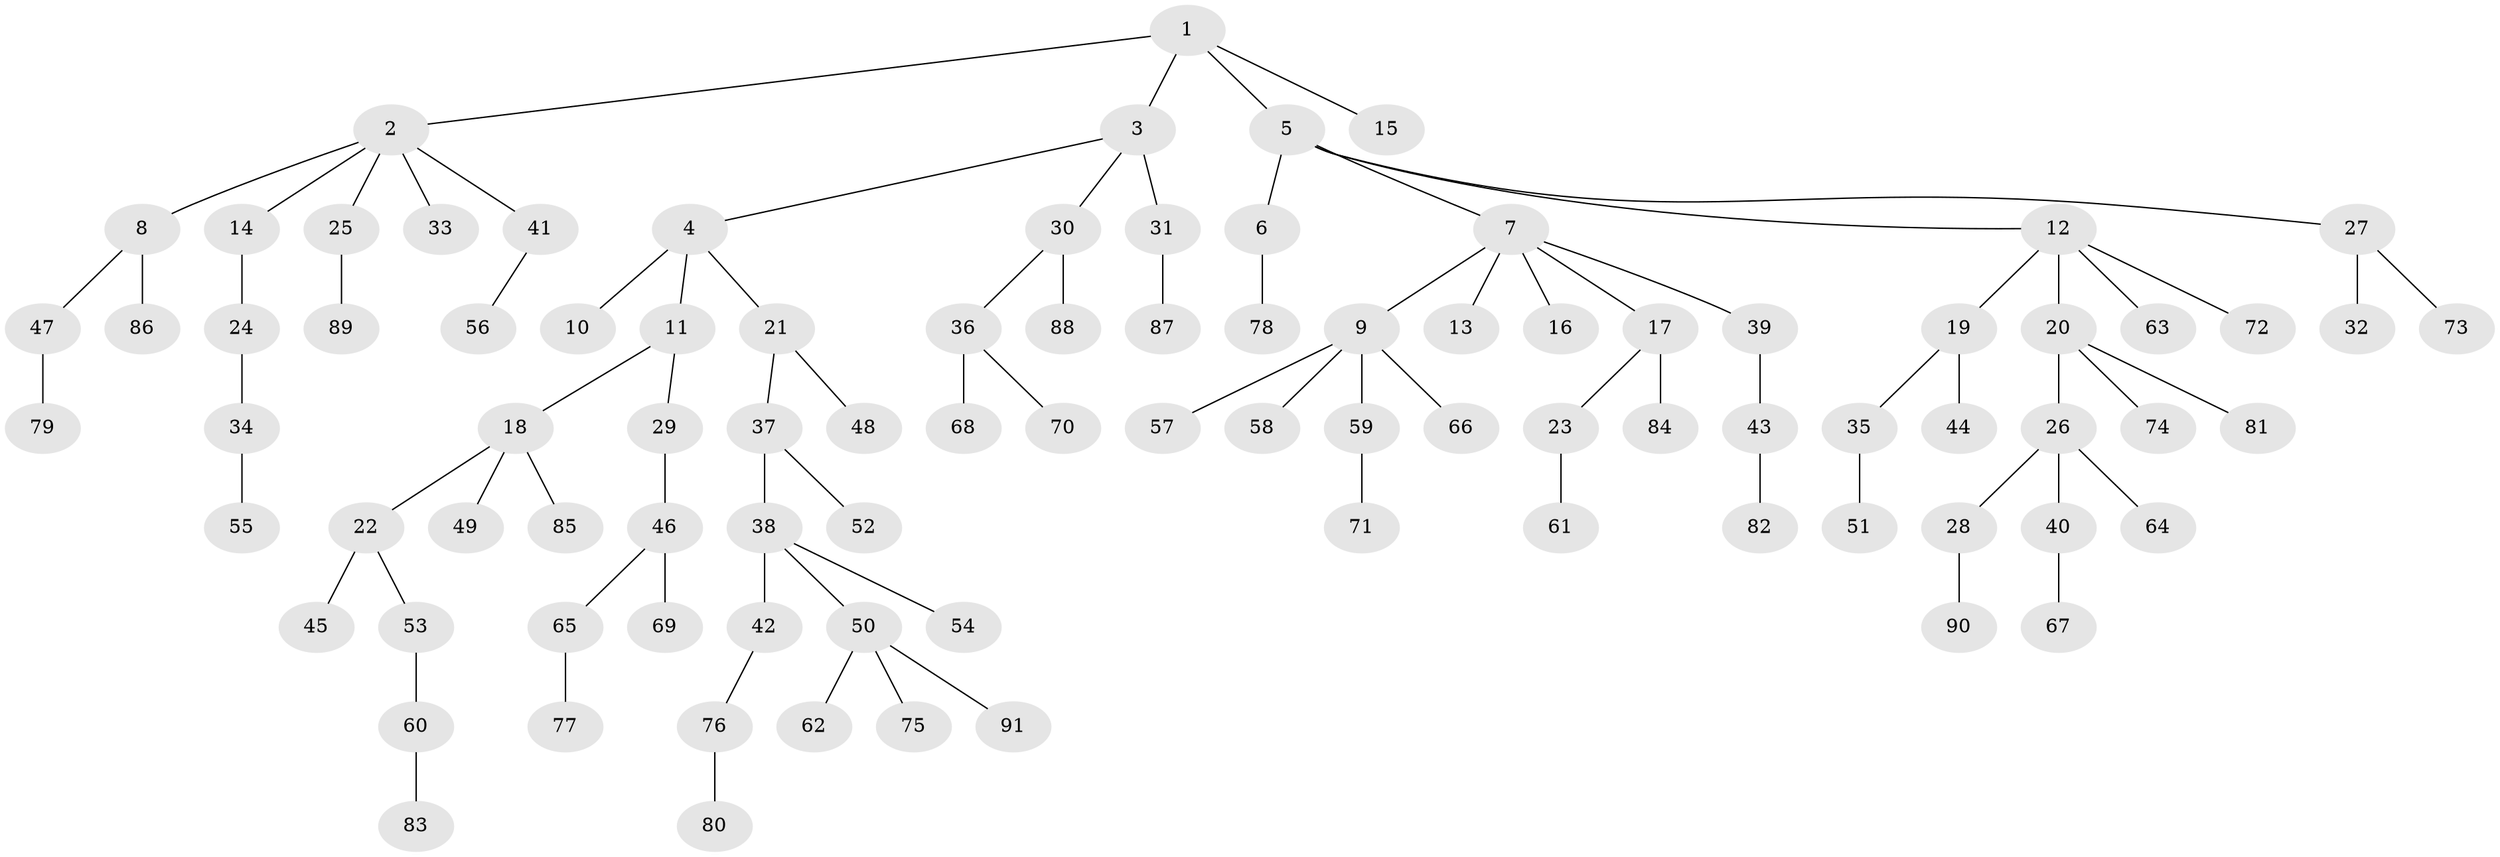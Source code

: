 // coarse degree distribution, {17: 0.03571428571428571, 1: 0.75, 2: 0.07142857142857142, 3: 0.14285714285714285}
// Generated by graph-tools (version 1.1) at 2025/19/03/04/25 18:19:21]
// undirected, 91 vertices, 90 edges
graph export_dot {
graph [start="1"]
  node [color=gray90,style=filled];
  1;
  2;
  3;
  4;
  5;
  6;
  7;
  8;
  9;
  10;
  11;
  12;
  13;
  14;
  15;
  16;
  17;
  18;
  19;
  20;
  21;
  22;
  23;
  24;
  25;
  26;
  27;
  28;
  29;
  30;
  31;
  32;
  33;
  34;
  35;
  36;
  37;
  38;
  39;
  40;
  41;
  42;
  43;
  44;
  45;
  46;
  47;
  48;
  49;
  50;
  51;
  52;
  53;
  54;
  55;
  56;
  57;
  58;
  59;
  60;
  61;
  62;
  63;
  64;
  65;
  66;
  67;
  68;
  69;
  70;
  71;
  72;
  73;
  74;
  75;
  76;
  77;
  78;
  79;
  80;
  81;
  82;
  83;
  84;
  85;
  86;
  87;
  88;
  89;
  90;
  91;
  1 -- 2;
  1 -- 3;
  1 -- 5;
  1 -- 15;
  2 -- 8;
  2 -- 14;
  2 -- 25;
  2 -- 33;
  2 -- 41;
  3 -- 4;
  3 -- 30;
  3 -- 31;
  4 -- 10;
  4 -- 11;
  4 -- 21;
  5 -- 6;
  5 -- 7;
  5 -- 12;
  5 -- 27;
  6 -- 78;
  7 -- 9;
  7 -- 13;
  7 -- 16;
  7 -- 17;
  7 -- 39;
  8 -- 47;
  8 -- 86;
  9 -- 57;
  9 -- 58;
  9 -- 59;
  9 -- 66;
  11 -- 18;
  11 -- 29;
  12 -- 19;
  12 -- 20;
  12 -- 63;
  12 -- 72;
  14 -- 24;
  17 -- 23;
  17 -- 84;
  18 -- 22;
  18 -- 49;
  18 -- 85;
  19 -- 35;
  19 -- 44;
  20 -- 26;
  20 -- 74;
  20 -- 81;
  21 -- 37;
  21 -- 48;
  22 -- 45;
  22 -- 53;
  23 -- 61;
  24 -- 34;
  25 -- 89;
  26 -- 28;
  26 -- 40;
  26 -- 64;
  27 -- 32;
  27 -- 73;
  28 -- 90;
  29 -- 46;
  30 -- 36;
  30 -- 88;
  31 -- 87;
  34 -- 55;
  35 -- 51;
  36 -- 68;
  36 -- 70;
  37 -- 38;
  37 -- 52;
  38 -- 42;
  38 -- 50;
  38 -- 54;
  39 -- 43;
  40 -- 67;
  41 -- 56;
  42 -- 76;
  43 -- 82;
  46 -- 65;
  46 -- 69;
  47 -- 79;
  50 -- 62;
  50 -- 75;
  50 -- 91;
  53 -- 60;
  59 -- 71;
  60 -- 83;
  65 -- 77;
  76 -- 80;
}

